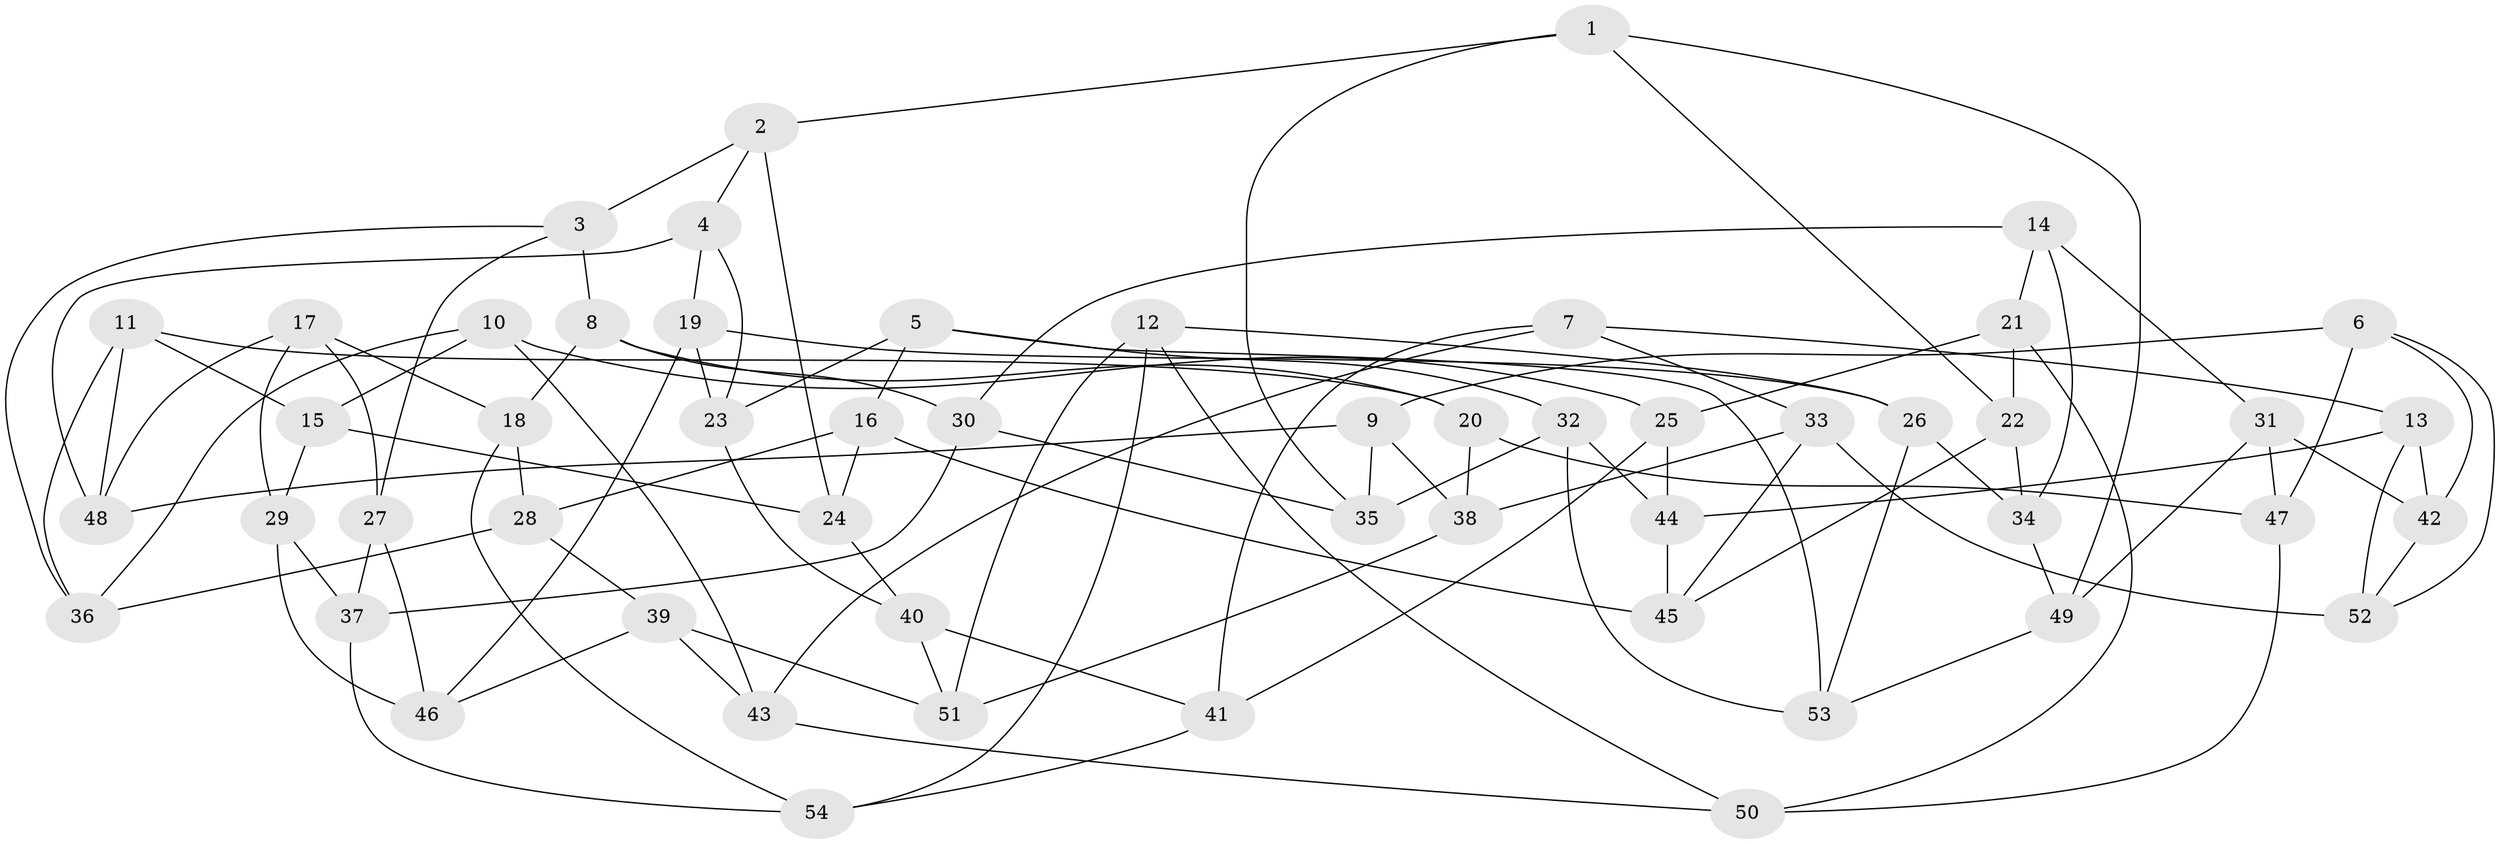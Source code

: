 // coarse degree distribution, {6: 0.2857142857142857, 7: 0.14285714285714285, 8: 0.09523809523809523, 10: 0.047619047619047616, 4: 0.19047619047619047, 3: 0.14285714285714285, 5: 0.09523809523809523}
// Generated by graph-tools (version 1.1) at 2025/20/03/04/25 18:20:46]
// undirected, 54 vertices, 108 edges
graph export_dot {
graph [start="1"]
  node [color=gray90,style=filled];
  1;
  2;
  3;
  4;
  5;
  6;
  7;
  8;
  9;
  10;
  11;
  12;
  13;
  14;
  15;
  16;
  17;
  18;
  19;
  20;
  21;
  22;
  23;
  24;
  25;
  26;
  27;
  28;
  29;
  30;
  31;
  32;
  33;
  34;
  35;
  36;
  37;
  38;
  39;
  40;
  41;
  42;
  43;
  44;
  45;
  46;
  47;
  48;
  49;
  50;
  51;
  52;
  53;
  54;
  1 -- 2;
  1 -- 35;
  1 -- 22;
  1 -- 49;
  2 -- 4;
  2 -- 3;
  2 -- 24;
  3 -- 36;
  3 -- 27;
  3 -- 8;
  4 -- 19;
  4 -- 23;
  4 -- 48;
  5 -- 32;
  5 -- 16;
  5 -- 23;
  5 -- 53;
  6 -- 47;
  6 -- 9;
  6 -- 42;
  6 -- 52;
  7 -- 33;
  7 -- 41;
  7 -- 13;
  7 -- 43;
  8 -- 20;
  8 -- 30;
  8 -- 18;
  9 -- 35;
  9 -- 48;
  9 -- 38;
  10 -- 25;
  10 -- 43;
  10 -- 36;
  10 -- 15;
  11 -- 15;
  11 -- 48;
  11 -- 36;
  11 -- 20;
  12 -- 54;
  12 -- 51;
  12 -- 26;
  12 -- 50;
  13 -- 44;
  13 -- 52;
  13 -- 42;
  14 -- 31;
  14 -- 21;
  14 -- 34;
  14 -- 30;
  15 -- 24;
  15 -- 29;
  16 -- 45;
  16 -- 24;
  16 -- 28;
  17 -- 29;
  17 -- 27;
  17 -- 48;
  17 -- 18;
  18 -- 28;
  18 -- 54;
  19 -- 26;
  19 -- 23;
  19 -- 46;
  20 -- 47;
  20 -- 38;
  21 -- 25;
  21 -- 22;
  21 -- 50;
  22 -- 34;
  22 -- 45;
  23 -- 40;
  24 -- 40;
  25 -- 41;
  25 -- 44;
  26 -- 34;
  26 -- 53;
  27 -- 37;
  27 -- 46;
  28 -- 39;
  28 -- 36;
  29 -- 37;
  29 -- 46;
  30 -- 35;
  30 -- 37;
  31 -- 47;
  31 -- 42;
  31 -- 49;
  32 -- 35;
  32 -- 44;
  32 -- 53;
  33 -- 45;
  33 -- 52;
  33 -- 38;
  34 -- 49;
  37 -- 54;
  38 -- 51;
  39 -- 46;
  39 -- 51;
  39 -- 43;
  40 -- 41;
  40 -- 51;
  41 -- 54;
  42 -- 52;
  43 -- 50;
  44 -- 45;
  47 -- 50;
  49 -- 53;
}
